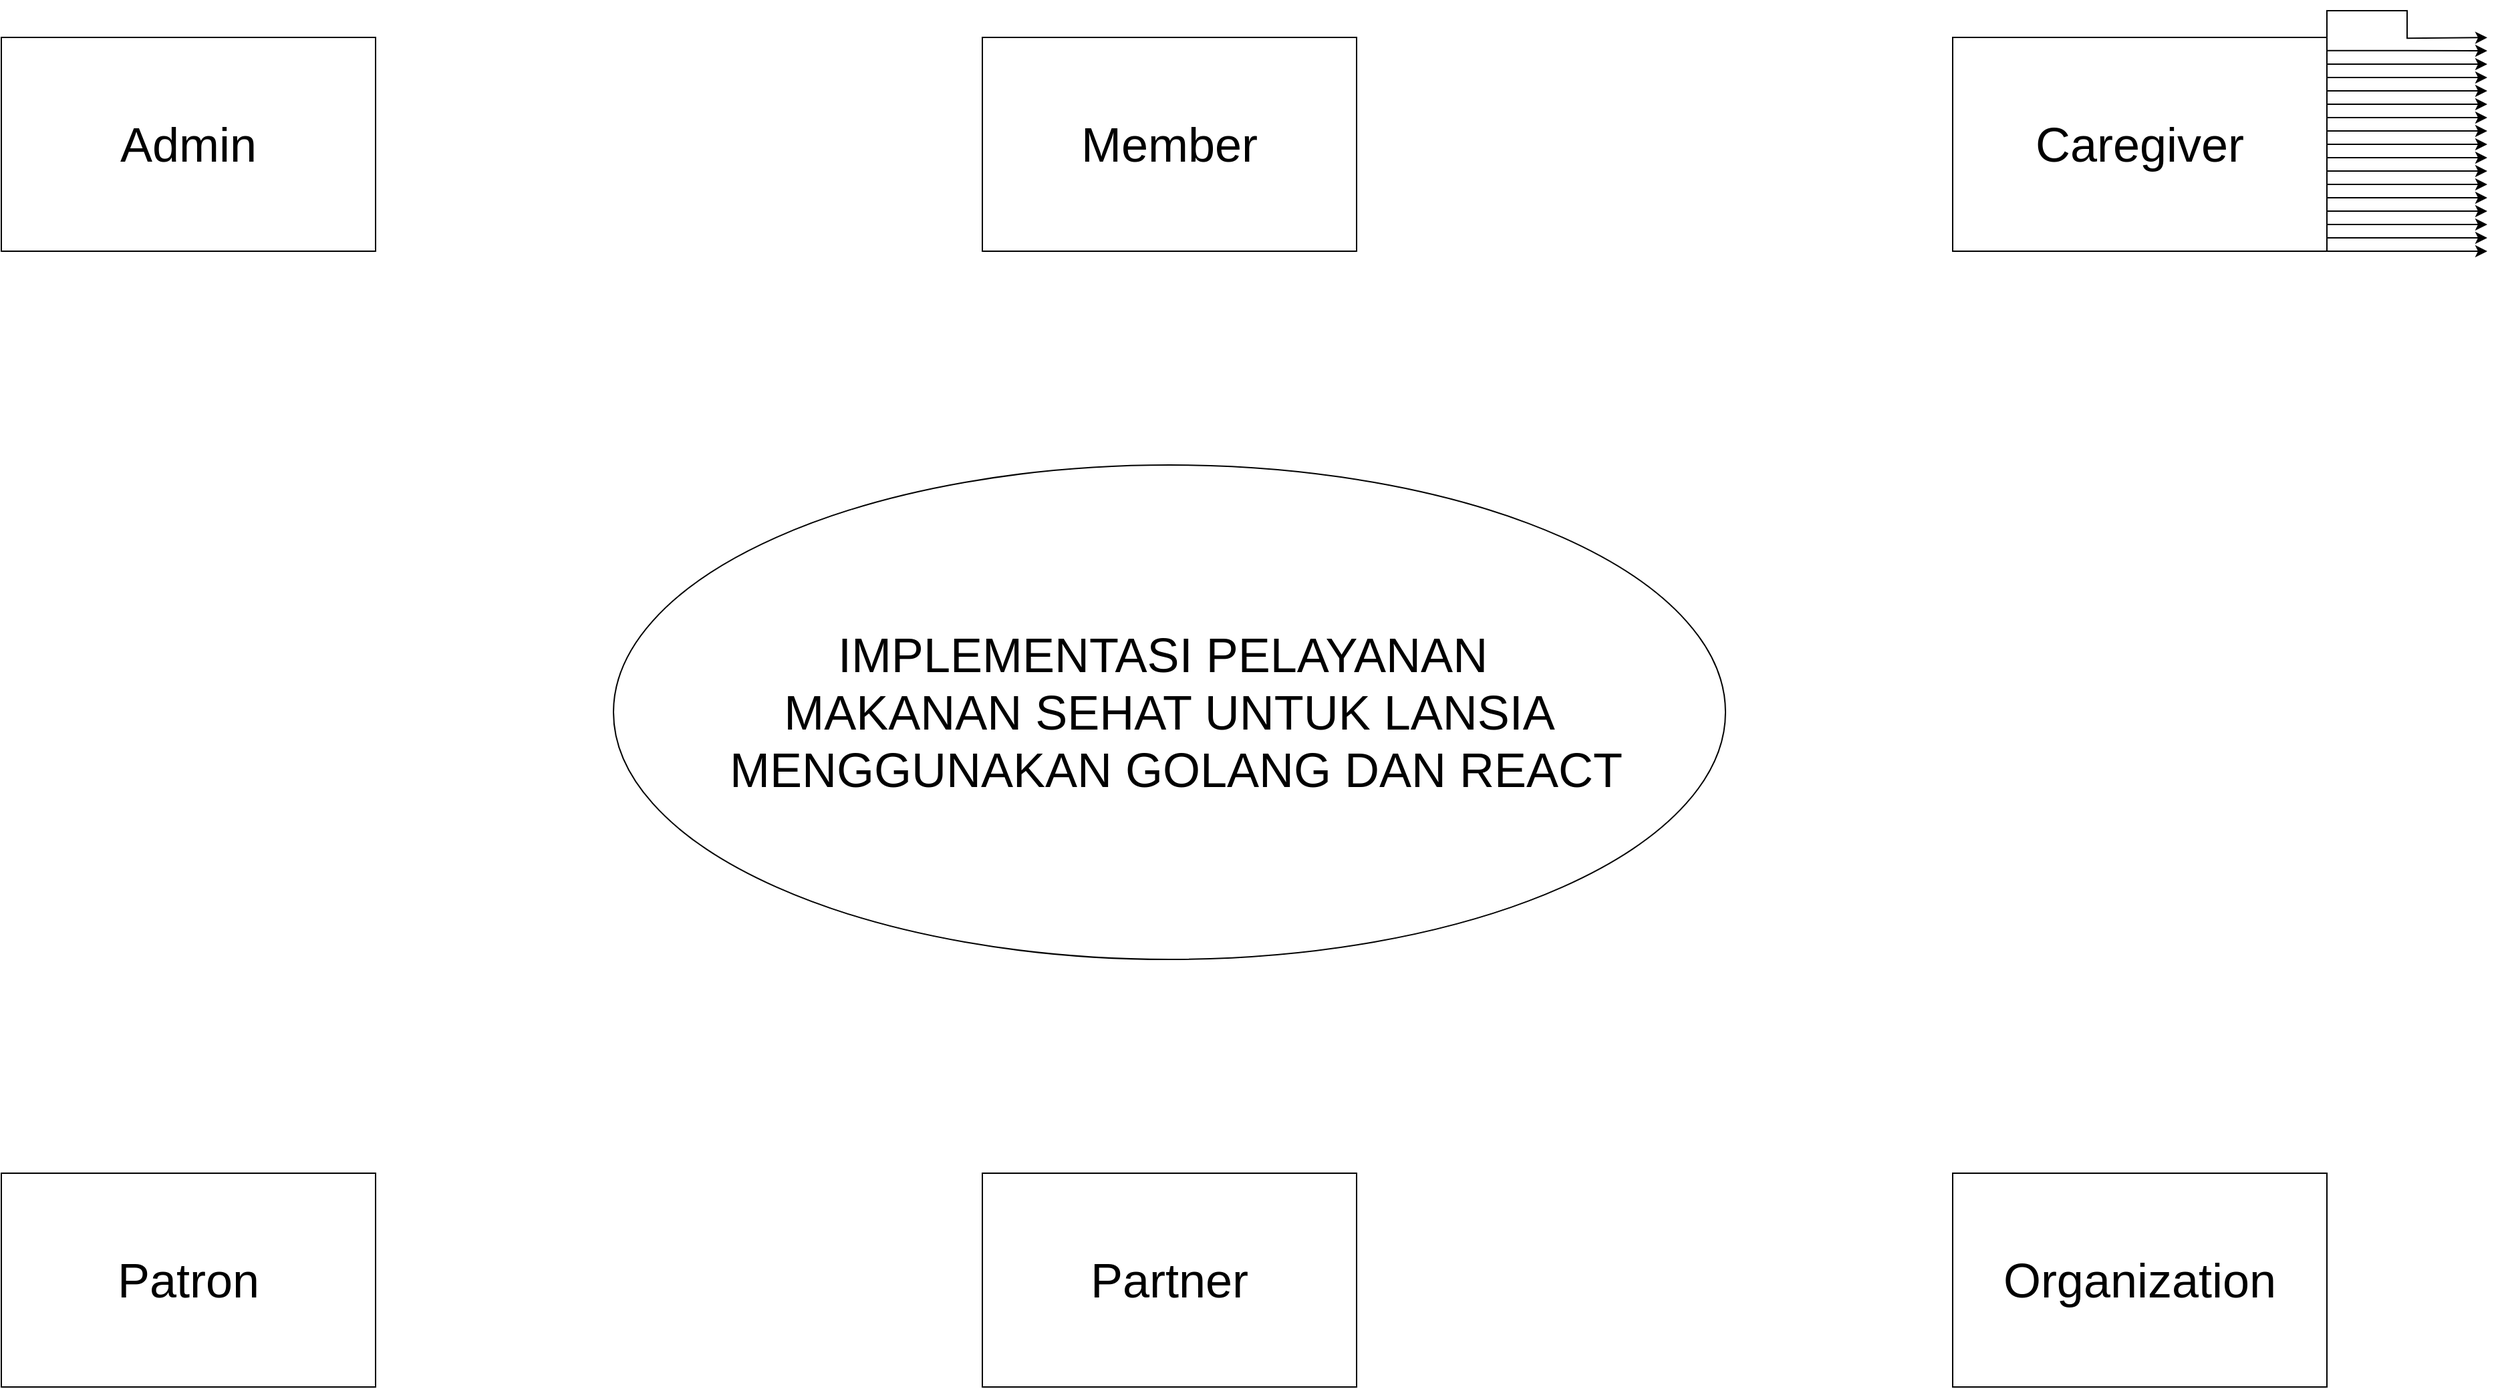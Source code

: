 <mxfile version="24.2.7" type="github">
  <diagram name="Page-1" id="s9ulwVHfJdMXZr4qjrHl">
    <mxGraphModel dx="1029" dy="163" grid="1" gridSize="10" guides="1" tooltips="1" connect="1" arrows="1" fold="1" page="1" pageScale="1" pageWidth="827" pageHeight="1169" math="0" shadow="0">
      <root>
        <mxCell id="0" />
        <mxCell id="1" parent="0" />
        <mxCell id="a5ygqBFcMAUtvEBeV2VW-3" value="&lt;span style=&quot;font-weight: normal; font-size: 36px;&quot;&gt;&lt;font style=&quot;font-size: 36px;&quot;&gt;IMPLEMENTASI PELAYANAN&amp;nbsp;&lt;/font&gt;&lt;/span&gt;&lt;div style=&quot;font-size: 36px;&quot;&gt;&lt;span style=&quot;font-weight: normal;&quot;&gt;&lt;font style=&quot;font-size: 36px;&quot;&gt;MAKANAN SEHAT UNTUK LANSIA&lt;/font&gt;&lt;/span&gt;&lt;/div&gt;&lt;div style=&quot;font-size: 36px;&quot;&gt;&lt;span style=&quot;font-weight: normal;&quot;&gt;&lt;font style=&quot;font-size: 36px;&quot;&gt;&amp;nbsp;MENGGUNAKAN GOLANG DAN REACT&lt;/font&gt;&lt;/span&gt;&lt;/div&gt;" style="ellipse;whiteSpace=wrap;html=1;fontStyle=1" vertex="1" parent="1">
          <mxGeometry x="-2" y="400" width="832" height="370" as="geometry" />
        </mxCell>
        <mxCell id="a5ygqBFcMAUtvEBeV2VW-34" style="edgeStyle=orthogonalEdgeStyle;rounded=0;orthogonalLoop=1;jettySize=auto;html=1;exitX=1;exitY=0;exitDx=0;exitDy=0;" edge="1" parent="1" source="a5ygqBFcMAUtvEBeV2VW-27">
          <mxGeometry relative="1" as="geometry">
            <mxPoint x="1400" y="80.118" as="targetPoint" />
          </mxGeometry>
        </mxCell>
        <mxCell id="a5ygqBFcMAUtvEBeV2VW-27" value="&lt;font style=&quot;font-size: 36px;&quot;&gt;Caregiver&lt;/font&gt;" style="rounded=0;whiteSpace=wrap;html=1;" vertex="1" parent="1">
          <mxGeometry x="1000" y="80" width="280" height="160" as="geometry" />
        </mxCell>
        <mxCell id="a5ygqBFcMAUtvEBeV2VW-29" value="&lt;font style=&quot;font-size: 36px;&quot;&gt;Member&lt;/font&gt;" style="rounded=0;whiteSpace=wrap;html=1;" vertex="1" parent="1">
          <mxGeometry x="274" y="80" width="280" height="160" as="geometry" />
        </mxCell>
        <mxCell id="a5ygqBFcMAUtvEBeV2VW-30" value="&lt;font style=&quot;font-size: 36px;&quot;&gt;Admin&lt;/font&gt;" style="rounded=0;whiteSpace=wrap;html=1;" vertex="1" parent="1">
          <mxGeometry x="-460" y="80" width="280" height="160" as="geometry" />
        </mxCell>
        <mxCell id="a5ygqBFcMAUtvEBeV2VW-31" value="&lt;font style=&quot;font-size: 36px;&quot;&gt;Patron&lt;/font&gt;" style="rounded=0;whiteSpace=wrap;html=1;" vertex="1" parent="1">
          <mxGeometry x="-460" y="930" width="280" height="160" as="geometry" />
        </mxCell>
        <mxCell id="a5ygqBFcMAUtvEBeV2VW-32" value="&lt;font style=&quot;font-size: 36px;&quot;&gt;Partner&lt;/font&gt;" style="rounded=0;whiteSpace=wrap;html=1;" vertex="1" parent="1">
          <mxGeometry x="274" y="930" width="280" height="160" as="geometry" />
        </mxCell>
        <mxCell id="a5ygqBFcMAUtvEBeV2VW-33" value="&lt;font style=&quot;font-size: 36px;&quot;&gt;Organization&lt;/font&gt;" style="rounded=0;whiteSpace=wrap;html=1;" vertex="1" parent="1">
          <mxGeometry x="1000" y="930" width="280" height="160" as="geometry" />
        </mxCell>
        <mxCell id="a5ygqBFcMAUtvEBeV2VW-36" value="" style="edgeStyle=orthogonalEdgeStyle;orthogonalLoop=1;jettySize=auto;html=1;rounded=0;exitX=0.999;exitY=0.062;exitDx=0;exitDy=0;exitPerimeter=0;" edge="1" parent="1" source="a5ygqBFcMAUtvEBeV2VW-27">
          <mxGeometry width="100" relative="1" as="geometry">
            <mxPoint x="1290" y="100" as="sourcePoint" />
            <mxPoint x="1400" y="90" as="targetPoint" />
          </mxGeometry>
        </mxCell>
        <mxCell id="a5ygqBFcMAUtvEBeV2VW-37" value="" style="edgeStyle=orthogonalEdgeStyle;orthogonalLoop=1;jettySize=auto;html=1;rounded=0;exitX=0.999;exitY=0.062;exitDx=0;exitDy=0;exitPerimeter=0;" edge="1" parent="1">
          <mxGeometry width="100" relative="1" as="geometry">
            <mxPoint x="1280" y="100" as="sourcePoint" />
            <mxPoint x="1400" y="100" as="targetPoint" />
          </mxGeometry>
        </mxCell>
        <mxCell id="a5ygqBFcMAUtvEBeV2VW-38" value="" style="edgeStyle=orthogonalEdgeStyle;orthogonalLoop=1;jettySize=auto;html=1;rounded=0;exitX=0.999;exitY=0.062;exitDx=0;exitDy=0;exitPerimeter=0;" edge="1" parent="1">
          <mxGeometry width="100" relative="1" as="geometry">
            <mxPoint x="1280" y="110" as="sourcePoint" />
            <mxPoint x="1400" y="110" as="targetPoint" />
          </mxGeometry>
        </mxCell>
        <mxCell id="a5ygqBFcMAUtvEBeV2VW-39" value="" style="edgeStyle=orthogonalEdgeStyle;orthogonalLoop=1;jettySize=auto;html=1;rounded=0;exitX=0.999;exitY=0.062;exitDx=0;exitDy=0;exitPerimeter=0;" edge="1" parent="1">
          <mxGeometry width="100" relative="1" as="geometry">
            <mxPoint x="1280" y="120" as="sourcePoint" />
            <mxPoint x="1400" y="120" as="targetPoint" />
          </mxGeometry>
        </mxCell>
        <mxCell id="a5ygqBFcMAUtvEBeV2VW-40" value="" style="edgeStyle=orthogonalEdgeStyle;orthogonalLoop=1;jettySize=auto;html=1;rounded=0;exitX=0.999;exitY=0.062;exitDx=0;exitDy=0;exitPerimeter=0;" edge="1" parent="1">
          <mxGeometry width="100" relative="1" as="geometry">
            <mxPoint x="1280" y="130" as="sourcePoint" />
            <mxPoint x="1400" y="130" as="targetPoint" />
          </mxGeometry>
        </mxCell>
        <mxCell id="a5ygqBFcMAUtvEBeV2VW-41" value="" style="edgeStyle=orthogonalEdgeStyle;orthogonalLoop=1;jettySize=auto;html=1;rounded=0;exitX=0.999;exitY=0.062;exitDx=0;exitDy=0;exitPerimeter=0;" edge="1" parent="1">
          <mxGeometry width="100" relative="1" as="geometry">
            <mxPoint x="1280" y="140" as="sourcePoint" />
            <mxPoint x="1400" y="140" as="targetPoint" />
          </mxGeometry>
        </mxCell>
        <mxCell id="a5ygqBFcMAUtvEBeV2VW-42" value="" style="edgeStyle=orthogonalEdgeStyle;orthogonalLoop=1;jettySize=auto;html=1;rounded=0;exitX=0.999;exitY=0.062;exitDx=0;exitDy=0;exitPerimeter=0;" edge="1" parent="1">
          <mxGeometry width="100" relative="1" as="geometry">
            <mxPoint x="1280" y="150" as="sourcePoint" />
            <mxPoint x="1400" y="150" as="targetPoint" />
          </mxGeometry>
        </mxCell>
        <mxCell id="a5ygqBFcMAUtvEBeV2VW-43" value="" style="edgeStyle=orthogonalEdgeStyle;orthogonalLoop=1;jettySize=auto;html=1;rounded=0;exitX=0.999;exitY=0.062;exitDx=0;exitDy=0;exitPerimeter=0;" edge="1" parent="1">
          <mxGeometry width="100" relative="1" as="geometry">
            <mxPoint x="1280" y="160" as="sourcePoint" />
            <mxPoint x="1400" y="160" as="targetPoint" />
          </mxGeometry>
        </mxCell>
        <mxCell id="a5ygqBFcMAUtvEBeV2VW-44" value="" style="edgeStyle=orthogonalEdgeStyle;orthogonalLoop=1;jettySize=auto;html=1;rounded=0;exitX=0.999;exitY=0.062;exitDx=0;exitDy=0;exitPerimeter=0;" edge="1" parent="1">
          <mxGeometry width="100" relative="1" as="geometry">
            <mxPoint x="1280" y="170" as="sourcePoint" />
            <mxPoint x="1400" y="170" as="targetPoint" />
          </mxGeometry>
        </mxCell>
        <mxCell id="a5ygqBFcMAUtvEBeV2VW-45" value="" style="edgeStyle=orthogonalEdgeStyle;orthogonalLoop=1;jettySize=auto;html=1;rounded=0;exitX=0.999;exitY=0.062;exitDx=0;exitDy=0;exitPerimeter=0;" edge="1" parent="1">
          <mxGeometry width="100" relative="1" as="geometry">
            <mxPoint x="1280" y="180" as="sourcePoint" />
            <mxPoint x="1400" y="180" as="targetPoint" />
          </mxGeometry>
        </mxCell>
        <mxCell id="a5ygqBFcMAUtvEBeV2VW-46" value="" style="edgeStyle=orthogonalEdgeStyle;orthogonalLoop=1;jettySize=auto;html=1;rounded=0;exitX=0.999;exitY=0.062;exitDx=0;exitDy=0;exitPerimeter=0;" edge="1" parent="1">
          <mxGeometry width="100" relative="1" as="geometry">
            <mxPoint x="1280" y="190" as="sourcePoint" />
            <mxPoint x="1400" y="190" as="targetPoint" />
          </mxGeometry>
        </mxCell>
        <mxCell id="a5ygqBFcMAUtvEBeV2VW-47" value="" style="edgeStyle=orthogonalEdgeStyle;orthogonalLoop=1;jettySize=auto;html=1;rounded=0;exitX=0.999;exitY=0.062;exitDx=0;exitDy=0;exitPerimeter=0;" edge="1" parent="1">
          <mxGeometry width="100" relative="1" as="geometry">
            <mxPoint x="1280" y="200" as="sourcePoint" />
            <mxPoint x="1400" y="200" as="targetPoint" />
          </mxGeometry>
        </mxCell>
        <mxCell id="a5ygqBFcMAUtvEBeV2VW-48" value="" style="edgeStyle=orthogonalEdgeStyle;orthogonalLoop=1;jettySize=auto;html=1;rounded=0;exitX=0.999;exitY=0.062;exitDx=0;exitDy=0;exitPerimeter=0;" edge="1" parent="1">
          <mxGeometry width="100" relative="1" as="geometry">
            <mxPoint x="1280" y="210" as="sourcePoint" />
            <mxPoint x="1400" y="210" as="targetPoint" />
          </mxGeometry>
        </mxCell>
        <mxCell id="a5ygqBFcMAUtvEBeV2VW-49" value="" style="edgeStyle=orthogonalEdgeStyle;orthogonalLoop=1;jettySize=auto;html=1;rounded=0;exitX=0.999;exitY=0.062;exitDx=0;exitDy=0;exitPerimeter=0;" edge="1" parent="1">
          <mxGeometry width="100" relative="1" as="geometry">
            <mxPoint x="1280" y="220" as="sourcePoint" />
            <mxPoint x="1400" y="220" as="targetPoint" />
          </mxGeometry>
        </mxCell>
        <mxCell id="a5ygqBFcMAUtvEBeV2VW-50" value="" style="edgeStyle=orthogonalEdgeStyle;orthogonalLoop=1;jettySize=auto;html=1;rounded=0;exitX=0.999;exitY=0.062;exitDx=0;exitDy=0;exitPerimeter=0;" edge="1" parent="1">
          <mxGeometry width="100" relative="1" as="geometry">
            <mxPoint x="1280" y="230" as="sourcePoint" />
            <mxPoint x="1400" y="230" as="targetPoint" />
          </mxGeometry>
        </mxCell>
        <mxCell id="a5ygqBFcMAUtvEBeV2VW-51" value="" style="edgeStyle=orthogonalEdgeStyle;orthogonalLoop=1;jettySize=auto;html=1;rounded=0;exitX=0.999;exitY=0.062;exitDx=0;exitDy=0;exitPerimeter=0;" edge="1" parent="1">
          <mxGeometry width="100" relative="1" as="geometry">
            <mxPoint x="1280" y="240" as="sourcePoint" />
            <mxPoint x="1400" y="240" as="targetPoint" />
          </mxGeometry>
        </mxCell>
      </root>
    </mxGraphModel>
  </diagram>
</mxfile>
